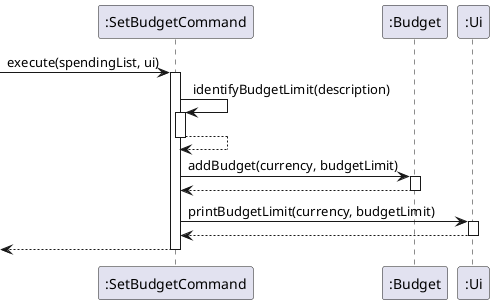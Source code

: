 @startuml
->":SetBudgetCommand":execute(spendingList, ui)
activate ":SetBudgetCommand"
":SetBudgetCommand"->":SetBudgetCommand":identifyBudgetLimit(description)
activate ":SetBudgetCommand"
":SetBudgetCommand"-->":SetBudgetCommand":
deactivate ":SetBudgetCommand"
":SetBudgetCommand"->":Budget":addBudget(currency, budgetLimit)
activate ":Budget"
":Budget"-->":SetBudgetCommand":
deactivate ":Budget"
":SetBudgetCommand"->":Ui":printBudgetLimit(currency, budgetLimit)
activate ":Ui"
":Ui"-->":SetBudgetCommand":
deactivate ":Ui"
<--":SetBudgetCommand"
deactivate ":SetBudgetCommand"
@enduml